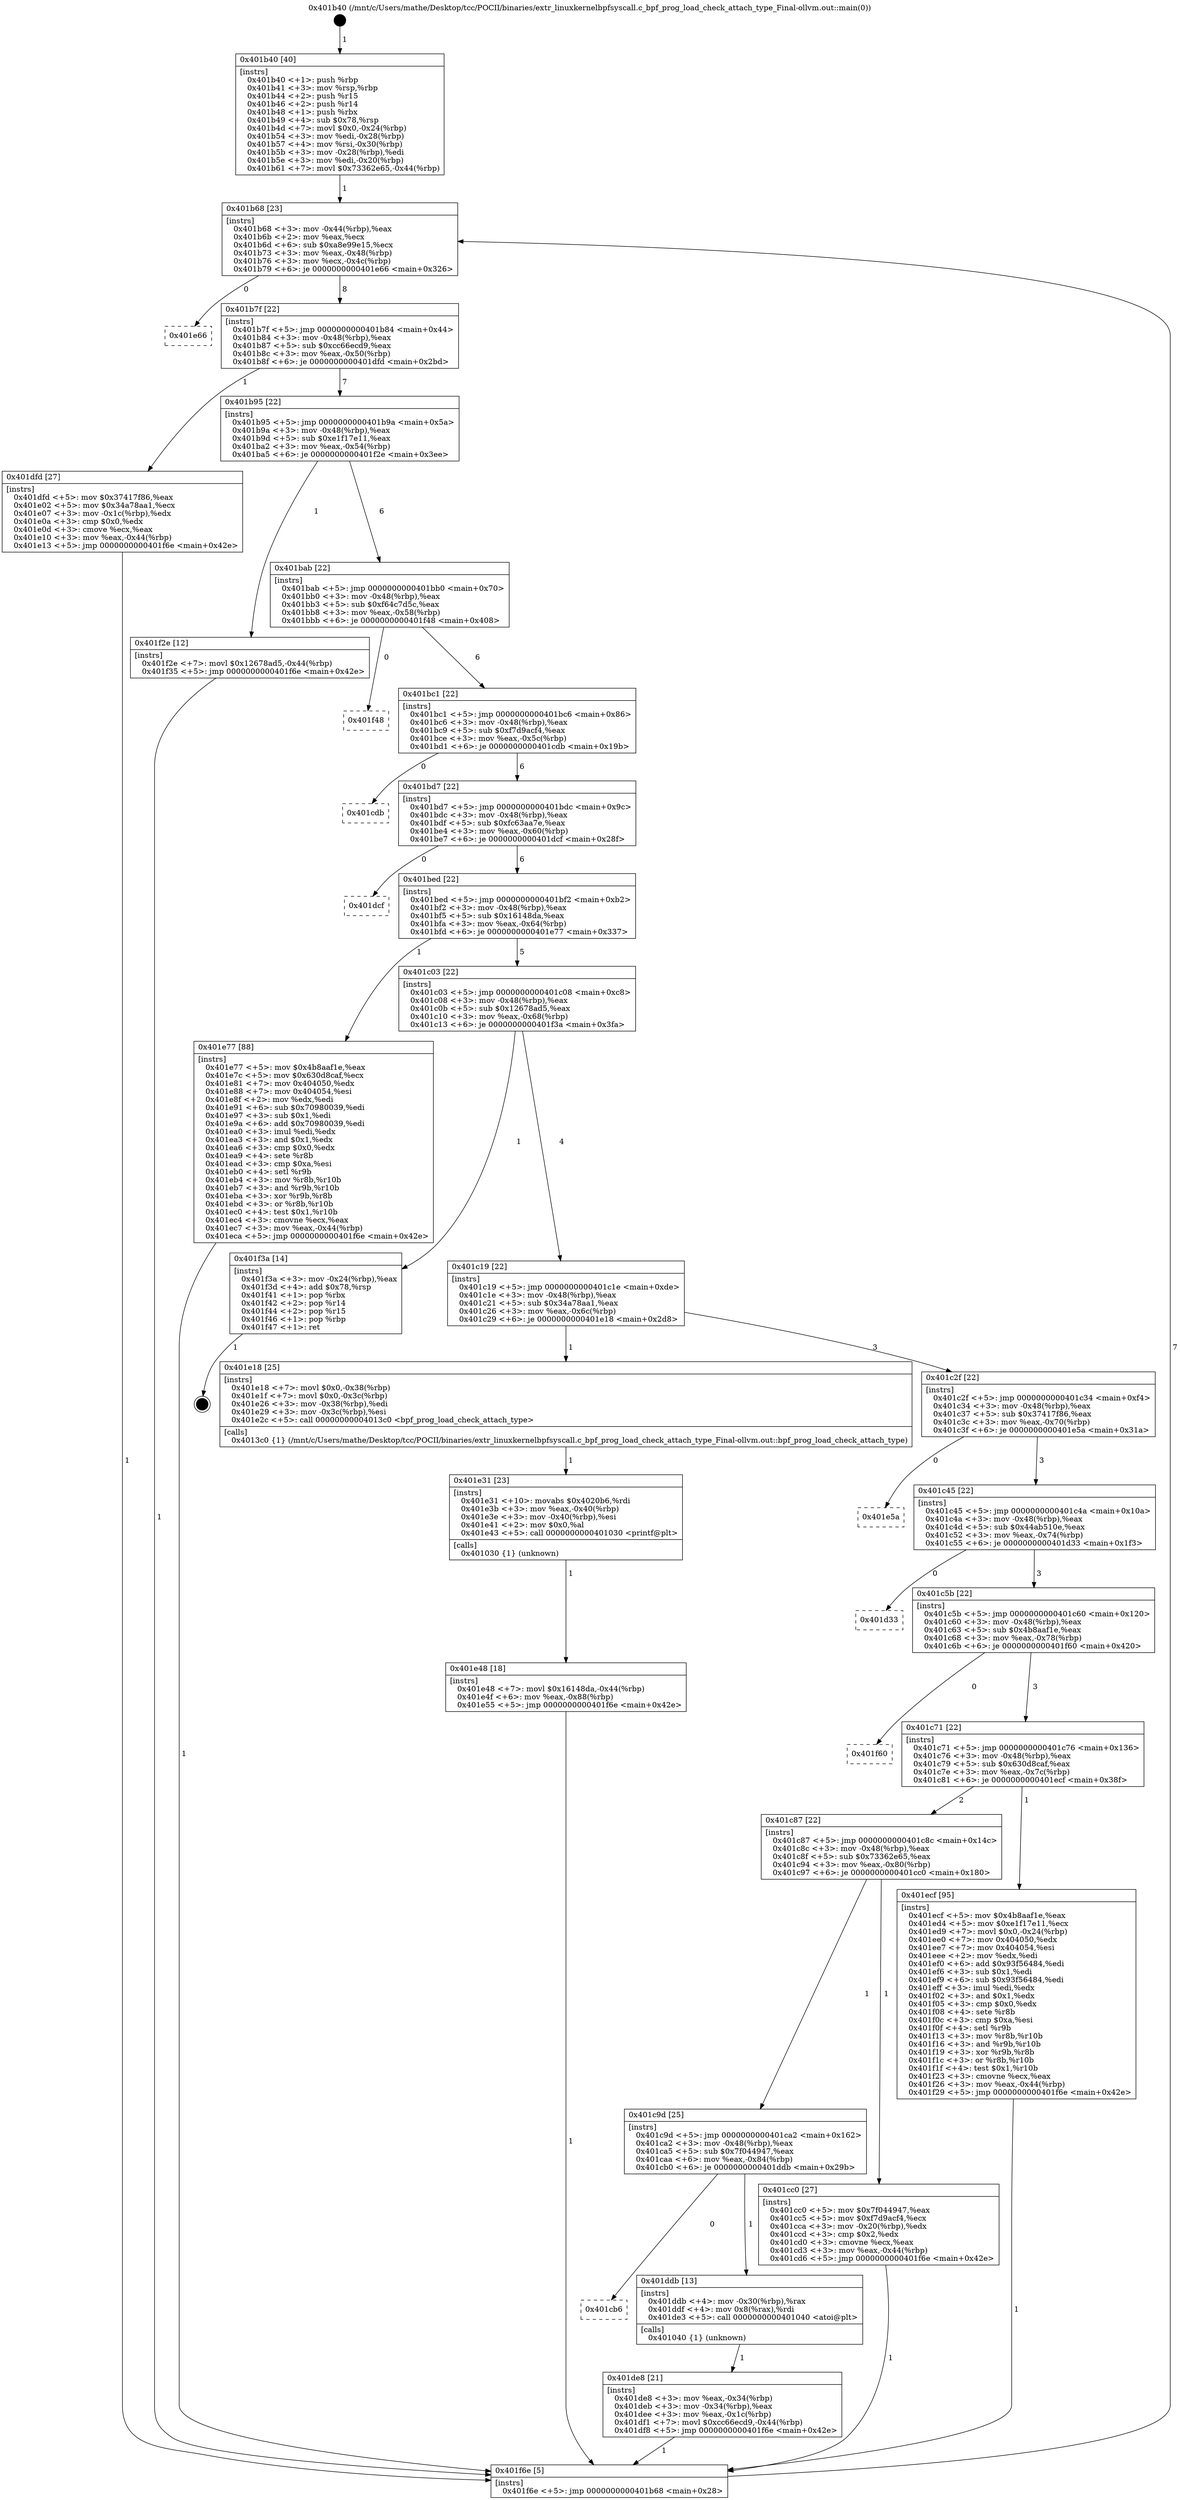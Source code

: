 digraph "0x401b40" {
  label = "0x401b40 (/mnt/c/Users/mathe/Desktop/tcc/POCII/binaries/extr_linuxkernelbpfsyscall.c_bpf_prog_load_check_attach_type_Final-ollvm.out::main(0))"
  labelloc = "t"
  node[shape=record]

  Entry [label="",width=0.3,height=0.3,shape=circle,fillcolor=black,style=filled]
  "0x401b68" [label="{
     0x401b68 [23]\l
     | [instrs]\l
     &nbsp;&nbsp;0x401b68 \<+3\>: mov -0x44(%rbp),%eax\l
     &nbsp;&nbsp;0x401b6b \<+2\>: mov %eax,%ecx\l
     &nbsp;&nbsp;0x401b6d \<+6\>: sub $0xa8e99e15,%ecx\l
     &nbsp;&nbsp;0x401b73 \<+3\>: mov %eax,-0x48(%rbp)\l
     &nbsp;&nbsp;0x401b76 \<+3\>: mov %ecx,-0x4c(%rbp)\l
     &nbsp;&nbsp;0x401b79 \<+6\>: je 0000000000401e66 \<main+0x326\>\l
  }"]
  "0x401e66" [label="{
     0x401e66\l
  }", style=dashed]
  "0x401b7f" [label="{
     0x401b7f [22]\l
     | [instrs]\l
     &nbsp;&nbsp;0x401b7f \<+5\>: jmp 0000000000401b84 \<main+0x44\>\l
     &nbsp;&nbsp;0x401b84 \<+3\>: mov -0x48(%rbp),%eax\l
     &nbsp;&nbsp;0x401b87 \<+5\>: sub $0xcc66ecd9,%eax\l
     &nbsp;&nbsp;0x401b8c \<+3\>: mov %eax,-0x50(%rbp)\l
     &nbsp;&nbsp;0x401b8f \<+6\>: je 0000000000401dfd \<main+0x2bd\>\l
  }"]
  Exit [label="",width=0.3,height=0.3,shape=circle,fillcolor=black,style=filled,peripheries=2]
  "0x401dfd" [label="{
     0x401dfd [27]\l
     | [instrs]\l
     &nbsp;&nbsp;0x401dfd \<+5\>: mov $0x37417f86,%eax\l
     &nbsp;&nbsp;0x401e02 \<+5\>: mov $0x34a78aa1,%ecx\l
     &nbsp;&nbsp;0x401e07 \<+3\>: mov -0x1c(%rbp),%edx\l
     &nbsp;&nbsp;0x401e0a \<+3\>: cmp $0x0,%edx\l
     &nbsp;&nbsp;0x401e0d \<+3\>: cmove %ecx,%eax\l
     &nbsp;&nbsp;0x401e10 \<+3\>: mov %eax,-0x44(%rbp)\l
     &nbsp;&nbsp;0x401e13 \<+5\>: jmp 0000000000401f6e \<main+0x42e\>\l
  }"]
  "0x401b95" [label="{
     0x401b95 [22]\l
     | [instrs]\l
     &nbsp;&nbsp;0x401b95 \<+5\>: jmp 0000000000401b9a \<main+0x5a\>\l
     &nbsp;&nbsp;0x401b9a \<+3\>: mov -0x48(%rbp),%eax\l
     &nbsp;&nbsp;0x401b9d \<+5\>: sub $0xe1f17e11,%eax\l
     &nbsp;&nbsp;0x401ba2 \<+3\>: mov %eax,-0x54(%rbp)\l
     &nbsp;&nbsp;0x401ba5 \<+6\>: je 0000000000401f2e \<main+0x3ee\>\l
  }"]
  "0x401e48" [label="{
     0x401e48 [18]\l
     | [instrs]\l
     &nbsp;&nbsp;0x401e48 \<+7\>: movl $0x16148da,-0x44(%rbp)\l
     &nbsp;&nbsp;0x401e4f \<+6\>: mov %eax,-0x88(%rbp)\l
     &nbsp;&nbsp;0x401e55 \<+5\>: jmp 0000000000401f6e \<main+0x42e\>\l
  }"]
  "0x401f2e" [label="{
     0x401f2e [12]\l
     | [instrs]\l
     &nbsp;&nbsp;0x401f2e \<+7\>: movl $0x12678ad5,-0x44(%rbp)\l
     &nbsp;&nbsp;0x401f35 \<+5\>: jmp 0000000000401f6e \<main+0x42e\>\l
  }"]
  "0x401bab" [label="{
     0x401bab [22]\l
     | [instrs]\l
     &nbsp;&nbsp;0x401bab \<+5\>: jmp 0000000000401bb0 \<main+0x70\>\l
     &nbsp;&nbsp;0x401bb0 \<+3\>: mov -0x48(%rbp),%eax\l
     &nbsp;&nbsp;0x401bb3 \<+5\>: sub $0xf64c7d5c,%eax\l
     &nbsp;&nbsp;0x401bb8 \<+3\>: mov %eax,-0x58(%rbp)\l
     &nbsp;&nbsp;0x401bbb \<+6\>: je 0000000000401f48 \<main+0x408\>\l
  }"]
  "0x401e31" [label="{
     0x401e31 [23]\l
     | [instrs]\l
     &nbsp;&nbsp;0x401e31 \<+10\>: movabs $0x4020b6,%rdi\l
     &nbsp;&nbsp;0x401e3b \<+3\>: mov %eax,-0x40(%rbp)\l
     &nbsp;&nbsp;0x401e3e \<+3\>: mov -0x40(%rbp),%esi\l
     &nbsp;&nbsp;0x401e41 \<+2\>: mov $0x0,%al\l
     &nbsp;&nbsp;0x401e43 \<+5\>: call 0000000000401030 \<printf@plt\>\l
     | [calls]\l
     &nbsp;&nbsp;0x401030 \{1\} (unknown)\l
  }"]
  "0x401f48" [label="{
     0x401f48\l
  }", style=dashed]
  "0x401bc1" [label="{
     0x401bc1 [22]\l
     | [instrs]\l
     &nbsp;&nbsp;0x401bc1 \<+5\>: jmp 0000000000401bc6 \<main+0x86\>\l
     &nbsp;&nbsp;0x401bc6 \<+3\>: mov -0x48(%rbp),%eax\l
     &nbsp;&nbsp;0x401bc9 \<+5\>: sub $0xf7d9acf4,%eax\l
     &nbsp;&nbsp;0x401bce \<+3\>: mov %eax,-0x5c(%rbp)\l
     &nbsp;&nbsp;0x401bd1 \<+6\>: je 0000000000401cdb \<main+0x19b\>\l
  }"]
  "0x401de8" [label="{
     0x401de8 [21]\l
     | [instrs]\l
     &nbsp;&nbsp;0x401de8 \<+3\>: mov %eax,-0x34(%rbp)\l
     &nbsp;&nbsp;0x401deb \<+3\>: mov -0x34(%rbp),%eax\l
     &nbsp;&nbsp;0x401dee \<+3\>: mov %eax,-0x1c(%rbp)\l
     &nbsp;&nbsp;0x401df1 \<+7\>: movl $0xcc66ecd9,-0x44(%rbp)\l
     &nbsp;&nbsp;0x401df8 \<+5\>: jmp 0000000000401f6e \<main+0x42e\>\l
  }"]
  "0x401cdb" [label="{
     0x401cdb\l
  }", style=dashed]
  "0x401bd7" [label="{
     0x401bd7 [22]\l
     | [instrs]\l
     &nbsp;&nbsp;0x401bd7 \<+5\>: jmp 0000000000401bdc \<main+0x9c\>\l
     &nbsp;&nbsp;0x401bdc \<+3\>: mov -0x48(%rbp),%eax\l
     &nbsp;&nbsp;0x401bdf \<+5\>: sub $0xfc63aa7e,%eax\l
     &nbsp;&nbsp;0x401be4 \<+3\>: mov %eax,-0x60(%rbp)\l
     &nbsp;&nbsp;0x401be7 \<+6\>: je 0000000000401dcf \<main+0x28f\>\l
  }"]
  "0x401cb6" [label="{
     0x401cb6\l
  }", style=dashed]
  "0x401dcf" [label="{
     0x401dcf\l
  }", style=dashed]
  "0x401bed" [label="{
     0x401bed [22]\l
     | [instrs]\l
     &nbsp;&nbsp;0x401bed \<+5\>: jmp 0000000000401bf2 \<main+0xb2\>\l
     &nbsp;&nbsp;0x401bf2 \<+3\>: mov -0x48(%rbp),%eax\l
     &nbsp;&nbsp;0x401bf5 \<+5\>: sub $0x16148da,%eax\l
     &nbsp;&nbsp;0x401bfa \<+3\>: mov %eax,-0x64(%rbp)\l
     &nbsp;&nbsp;0x401bfd \<+6\>: je 0000000000401e77 \<main+0x337\>\l
  }"]
  "0x401ddb" [label="{
     0x401ddb [13]\l
     | [instrs]\l
     &nbsp;&nbsp;0x401ddb \<+4\>: mov -0x30(%rbp),%rax\l
     &nbsp;&nbsp;0x401ddf \<+4\>: mov 0x8(%rax),%rdi\l
     &nbsp;&nbsp;0x401de3 \<+5\>: call 0000000000401040 \<atoi@plt\>\l
     | [calls]\l
     &nbsp;&nbsp;0x401040 \{1\} (unknown)\l
  }"]
  "0x401e77" [label="{
     0x401e77 [88]\l
     | [instrs]\l
     &nbsp;&nbsp;0x401e77 \<+5\>: mov $0x4b8aaf1e,%eax\l
     &nbsp;&nbsp;0x401e7c \<+5\>: mov $0x630d8caf,%ecx\l
     &nbsp;&nbsp;0x401e81 \<+7\>: mov 0x404050,%edx\l
     &nbsp;&nbsp;0x401e88 \<+7\>: mov 0x404054,%esi\l
     &nbsp;&nbsp;0x401e8f \<+2\>: mov %edx,%edi\l
     &nbsp;&nbsp;0x401e91 \<+6\>: sub $0x70980039,%edi\l
     &nbsp;&nbsp;0x401e97 \<+3\>: sub $0x1,%edi\l
     &nbsp;&nbsp;0x401e9a \<+6\>: add $0x70980039,%edi\l
     &nbsp;&nbsp;0x401ea0 \<+3\>: imul %edi,%edx\l
     &nbsp;&nbsp;0x401ea3 \<+3\>: and $0x1,%edx\l
     &nbsp;&nbsp;0x401ea6 \<+3\>: cmp $0x0,%edx\l
     &nbsp;&nbsp;0x401ea9 \<+4\>: sete %r8b\l
     &nbsp;&nbsp;0x401ead \<+3\>: cmp $0xa,%esi\l
     &nbsp;&nbsp;0x401eb0 \<+4\>: setl %r9b\l
     &nbsp;&nbsp;0x401eb4 \<+3\>: mov %r8b,%r10b\l
     &nbsp;&nbsp;0x401eb7 \<+3\>: and %r9b,%r10b\l
     &nbsp;&nbsp;0x401eba \<+3\>: xor %r9b,%r8b\l
     &nbsp;&nbsp;0x401ebd \<+3\>: or %r8b,%r10b\l
     &nbsp;&nbsp;0x401ec0 \<+4\>: test $0x1,%r10b\l
     &nbsp;&nbsp;0x401ec4 \<+3\>: cmovne %ecx,%eax\l
     &nbsp;&nbsp;0x401ec7 \<+3\>: mov %eax,-0x44(%rbp)\l
     &nbsp;&nbsp;0x401eca \<+5\>: jmp 0000000000401f6e \<main+0x42e\>\l
  }"]
  "0x401c03" [label="{
     0x401c03 [22]\l
     | [instrs]\l
     &nbsp;&nbsp;0x401c03 \<+5\>: jmp 0000000000401c08 \<main+0xc8\>\l
     &nbsp;&nbsp;0x401c08 \<+3\>: mov -0x48(%rbp),%eax\l
     &nbsp;&nbsp;0x401c0b \<+5\>: sub $0x12678ad5,%eax\l
     &nbsp;&nbsp;0x401c10 \<+3\>: mov %eax,-0x68(%rbp)\l
     &nbsp;&nbsp;0x401c13 \<+6\>: je 0000000000401f3a \<main+0x3fa\>\l
  }"]
  "0x401b40" [label="{
     0x401b40 [40]\l
     | [instrs]\l
     &nbsp;&nbsp;0x401b40 \<+1\>: push %rbp\l
     &nbsp;&nbsp;0x401b41 \<+3\>: mov %rsp,%rbp\l
     &nbsp;&nbsp;0x401b44 \<+2\>: push %r15\l
     &nbsp;&nbsp;0x401b46 \<+2\>: push %r14\l
     &nbsp;&nbsp;0x401b48 \<+1\>: push %rbx\l
     &nbsp;&nbsp;0x401b49 \<+4\>: sub $0x78,%rsp\l
     &nbsp;&nbsp;0x401b4d \<+7\>: movl $0x0,-0x24(%rbp)\l
     &nbsp;&nbsp;0x401b54 \<+3\>: mov %edi,-0x28(%rbp)\l
     &nbsp;&nbsp;0x401b57 \<+4\>: mov %rsi,-0x30(%rbp)\l
     &nbsp;&nbsp;0x401b5b \<+3\>: mov -0x28(%rbp),%edi\l
     &nbsp;&nbsp;0x401b5e \<+3\>: mov %edi,-0x20(%rbp)\l
     &nbsp;&nbsp;0x401b61 \<+7\>: movl $0x73362e65,-0x44(%rbp)\l
  }"]
  "0x401f3a" [label="{
     0x401f3a [14]\l
     | [instrs]\l
     &nbsp;&nbsp;0x401f3a \<+3\>: mov -0x24(%rbp),%eax\l
     &nbsp;&nbsp;0x401f3d \<+4\>: add $0x78,%rsp\l
     &nbsp;&nbsp;0x401f41 \<+1\>: pop %rbx\l
     &nbsp;&nbsp;0x401f42 \<+2\>: pop %r14\l
     &nbsp;&nbsp;0x401f44 \<+2\>: pop %r15\l
     &nbsp;&nbsp;0x401f46 \<+1\>: pop %rbp\l
     &nbsp;&nbsp;0x401f47 \<+1\>: ret\l
  }"]
  "0x401c19" [label="{
     0x401c19 [22]\l
     | [instrs]\l
     &nbsp;&nbsp;0x401c19 \<+5\>: jmp 0000000000401c1e \<main+0xde\>\l
     &nbsp;&nbsp;0x401c1e \<+3\>: mov -0x48(%rbp),%eax\l
     &nbsp;&nbsp;0x401c21 \<+5\>: sub $0x34a78aa1,%eax\l
     &nbsp;&nbsp;0x401c26 \<+3\>: mov %eax,-0x6c(%rbp)\l
     &nbsp;&nbsp;0x401c29 \<+6\>: je 0000000000401e18 \<main+0x2d8\>\l
  }"]
  "0x401f6e" [label="{
     0x401f6e [5]\l
     | [instrs]\l
     &nbsp;&nbsp;0x401f6e \<+5\>: jmp 0000000000401b68 \<main+0x28\>\l
  }"]
  "0x401e18" [label="{
     0x401e18 [25]\l
     | [instrs]\l
     &nbsp;&nbsp;0x401e18 \<+7\>: movl $0x0,-0x38(%rbp)\l
     &nbsp;&nbsp;0x401e1f \<+7\>: movl $0x0,-0x3c(%rbp)\l
     &nbsp;&nbsp;0x401e26 \<+3\>: mov -0x38(%rbp),%edi\l
     &nbsp;&nbsp;0x401e29 \<+3\>: mov -0x3c(%rbp),%esi\l
     &nbsp;&nbsp;0x401e2c \<+5\>: call 00000000004013c0 \<bpf_prog_load_check_attach_type\>\l
     | [calls]\l
     &nbsp;&nbsp;0x4013c0 \{1\} (/mnt/c/Users/mathe/Desktop/tcc/POCII/binaries/extr_linuxkernelbpfsyscall.c_bpf_prog_load_check_attach_type_Final-ollvm.out::bpf_prog_load_check_attach_type)\l
  }"]
  "0x401c2f" [label="{
     0x401c2f [22]\l
     | [instrs]\l
     &nbsp;&nbsp;0x401c2f \<+5\>: jmp 0000000000401c34 \<main+0xf4\>\l
     &nbsp;&nbsp;0x401c34 \<+3\>: mov -0x48(%rbp),%eax\l
     &nbsp;&nbsp;0x401c37 \<+5\>: sub $0x37417f86,%eax\l
     &nbsp;&nbsp;0x401c3c \<+3\>: mov %eax,-0x70(%rbp)\l
     &nbsp;&nbsp;0x401c3f \<+6\>: je 0000000000401e5a \<main+0x31a\>\l
  }"]
  "0x401c9d" [label="{
     0x401c9d [25]\l
     | [instrs]\l
     &nbsp;&nbsp;0x401c9d \<+5\>: jmp 0000000000401ca2 \<main+0x162\>\l
     &nbsp;&nbsp;0x401ca2 \<+3\>: mov -0x48(%rbp),%eax\l
     &nbsp;&nbsp;0x401ca5 \<+5\>: sub $0x7f044947,%eax\l
     &nbsp;&nbsp;0x401caa \<+6\>: mov %eax,-0x84(%rbp)\l
     &nbsp;&nbsp;0x401cb0 \<+6\>: je 0000000000401ddb \<main+0x29b\>\l
  }"]
  "0x401e5a" [label="{
     0x401e5a\l
  }", style=dashed]
  "0x401c45" [label="{
     0x401c45 [22]\l
     | [instrs]\l
     &nbsp;&nbsp;0x401c45 \<+5\>: jmp 0000000000401c4a \<main+0x10a\>\l
     &nbsp;&nbsp;0x401c4a \<+3\>: mov -0x48(%rbp),%eax\l
     &nbsp;&nbsp;0x401c4d \<+5\>: sub $0x44ab510e,%eax\l
     &nbsp;&nbsp;0x401c52 \<+3\>: mov %eax,-0x74(%rbp)\l
     &nbsp;&nbsp;0x401c55 \<+6\>: je 0000000000401d33 \<main+0x1f3\>\l
  }"]
  "0x401cc0" [label="{
     0x401cc0 [27]\l
     | [instrs]\l
     &nbsp;&nbsp;0x401cc0 \<+5\>: mov $0x7f044947,%eax\l
     &nbsp;&nbsp;0x401cc5 \<+5\>: mov $0xf7d9acf4,%ecx\l
     &nbsp;&nbsp;0x401cca \<+3\>: mov -0x20(%rbp),%edx\l
     &nbsp;&nbsp;0x401ccd \<+3\>: cmp $0x2,%edx\l
     &nbsp;&nbsp;0x401cd0 \<+3\>: cmovne %ecx,%eax\l
     &nbsp;&nbsp;0x401cd3 \<+3\>: mov %eax,-0x44(%rbp)\l
     &nbsp;&nbsp;0x401cd6 \<+5\>: jmp 0000000000401f6e \<main+0x42e\>\l
  }"]
  "0x401d33" [label="{
     0x401d33\l
  }", style=dashed]
  "0x401c5b" [label="{
     0x401c5b [22]\l
     | [instrs]\l
     &nbsp;&nbsp;0x401c5b \<+5\>: jmp 0000000000401c60 \<main+0x120\>\l
     &nbsp;&nbsp;0x401c60 \<+3\>: mov -0x48(%rbp),%eax\l
     &nbsp;&nbsp;0x401c63 \<+5\>: sub $0x4b8aaf1e,%eax\l
     &nbsp;&nbsp;0x401c68 \<+3\>: mov %eax,-0x78(%rbp)\l
     &nbsp;&nbsp;0x401c6b \<+6\>: je 0000000000401f60 \<main+0x420\>\l
  }"]
  "0x401c87" [label="{
     0x401c87 [22]\l
     | [instrs]\l
     &nbsp;&nbsp;0x401c87 \<+5\>: jmp 0000000000401c8c \<main+0x14c\>\l
     &nbsp;&nbsp;0x401c8c \<+3\>: mov -0x48(%rbp),%eax\l
     &nbsp;&nbsp;0x401c8f \<+5\>: sub $0x73362e65,%eax\l
     &nbsp;&nbsp;0x401c94 \<+3\>: mov %eax,-0x80(%rbp)\l
     &nbsp;&nbsp;0x401c97 \<+6\>: je 0000000000401cc0 \<main+0x180\>\l
  }"]
  "0x401f60" [label="{
     0x401f60\l
  }", style=dashed]
  "0x401c71" [label="{
     0x401c71 [22]\l
     | [instrs]\l
     &nbsp;&nbsp;0x401c71 \<+5\>: jmp 0000000000401c76 \<main+0x136\>\l
     &nbsp;&nbsp;0x401c76 \<+3\>: mov -0x48(%rbp),%eax\l
     &nbsp;&nbsp;0x401c79 \<+5\>: sub $0x630d8caf,%eax\l
     &nbsp;&nbsp;0x401c7e \<+3\>: mov %eax,-0x7c(%rbp)\l
     &nbsp;&nbsp;0x401c81 \<+6\>: je 0000000000401ecf \<main+0x38f\>\l
  }"]
  "0x401ecf" [label="{
     0x401ecf [95]\l
     | [instrs]\l
     &nbsp;&nbsp;0x401ecf \<+5\>: mov $0x4b8aaf1e,%eax\l
     &nbsp;&nbsp;0x401ed4 \<+5\>: mov $0xe1f17e11,%ecx\l
     &nbsp;&nbsp;0x401ed9 \<+7\>: movl $0x0,-0x24(%rbp)\l
     &nbsp;&nbsp;0x401ee0 \<+7\>: mov 0x404050,%edx\l
     &nbsp;&nbsp;0x401ee7 \<+7\>: mov 0x404054,%esi\l
     &nbsp;&nbsp;0x401eee \<+2\>: mov %edx,%edi\l
     &nbsp;&nbsp;0x401ef0 \<+6\>: add $0x93f56484,%edi\l
     &nbsp;&nbsp;0x401ef6 \<+3\>: sub $0x1,%edi\l
     &nbsp;&nbsp;0x401ef9 \<+6\>: sub $0x93f56484,%edi\l
     &nbsp;&nbsp;0x401eff \<+3\>: imul %edi,%edx\l
     &nbsp;&nbsp;0x401f02 \<+3\>: and $0x1,%edx\l
     &nbsp;&nbsp;0x401f05 \<+3\>: cmp $0x0,%edx\l
     &nbsp;&nbsp;0x401f08 \<+4\>: sete %r8b\l
     &nbsp;&nbsp;0x401f0c \<+3\>: cmp $0xa,%esi\l
     &nbsp;&nbsp;0x401f0f \<+4\>: setl %r9b\l
     &nbsp;&nbsp;0x401f13 \<+3\>: mov %r8b,%r10b\l
     &nbsp;&nbsp;0x401f16 \<+3\>: and %r9b,%r10b\l
     &nbsp;&nbsp;0x401f19 \<+3\>: xor %r9b,%r8b\l
     &nbsp;&nbsp;0x401f1c \<+3\>: or %r8b,%r10b\l
     &nbsp;&nbsp;0x401f1f \<+4\>: test $0x1,%r10b\l
     &nbsp;&nbsp;0x401f23 \<+3\>: cmovne %ecx,%eax\l
     &nbsp;&nbsp;0x401f26 \<+3\>: mov %eax,-0x44(%rbp)\l
     &nbsp;&nbsp;0x401f29 \<+5\>: jmp 0000000000401f6e \<main+0x42e\>\l
  }"]
  Entry -> "0x401b40" [label=" 1"]
  "0x401b68" -> "0x401e66" [label=" 0"]
  "0x401b68" -> "0x401b7f" [label=" 8"]
  "0x401f3a" -> Exit [label=" 1"]
  "0x401b7f" -> "0x401dfd" [label=" 1"]
  "0x401b7f" -> "0x401b95" [label=" 7"]
  "0x401f2e" -> "0x401f6e" [label=" 1"]
  "0x401b95" -> "0x401f2e" [label=" 1"]
  "0x401b95" -> "0x401bab" [label=" 6"]
  "0x401ecf" -> "0x401f6e" [label=" 1"]
  "0x401bab" -> "0x401f48" [label=" 0"]
  "0x401bab" -> "0x401bc1" [label=" 6"]
  "0x401e77" -> "0x401f6e" [label=" 1"]
  "0x401bc1" -> "0x401cdb" [label=" 0"]
  "0x401bc1" -> "0x401bd7" [label=" 6"]
  "0x401e48" -> "0x401f6e" [label=" 1"]
  "0x401bd7" -> "0x401dcf" [label=" 0"]
  "0x401bd7" -> "0x401bed" [label=" 6"]
  "0x401e31" -> "0x401e48" [label=" 1"]
  "0x401bed" -> "0x401e77" [label=" 1"]
  "0x401bed" -> "0x401c03" [label=" 5"]
  "0x401e18" -> "0x401e31" [label=" 1"]
  "0x401c03" -> "0x401f3a" [label=" 1"]
  "0x401c03" -> "0x401c19" [label=" 4"]
  "0x401de8" -> "0x401f6e" [label=" 1"]
  "0x401c19" -> "0x401e18" [label=" 1"]
  "0x401c19" -> "0x401c2f" [label=" 3"]
  "0x401ddb" -> "0x401de8" [label=" 1"]
  "0x401c2f" -> "0x401e5a" [label=" 0"]
  "0x401c2f" -> "0x401c45" [label=" 3"]
  "0x401c9d" -> "0x401cb6" [label=" 0"]
  "0x401c45" -> "0x401d33" [label=" 0"]
  "0x401c45" -> "0x401c5b" [label=" 3"]
  "0x401c9d" -> "0x401ddb" [label=" 1"]
  "0x401c5b" -> "0x401f60" [label=" 0"]
  "0x401c5b" -> "0x401c71" [label=" 3"]
  "0x401f6e" -> "0x401b68" [label=" 7"]
  "0x401c71" -> "0x401ecf" [label=" 1"]
  "0x401c71" -> "0x401c87" [label=" 2"]
  "0x401dfd" -> "0x401f6e" [label=" 1"]
  "0x401c87" -> "0x401cc0" [label=" 1"]
  "0x401c87" -> "0x401c9d" [label=" 1"]
  "0x401cc0" -> "0x401f6e" [label=" 1"]
  "0x401b40" -> "0x401b68" [label=" 1"]
}
